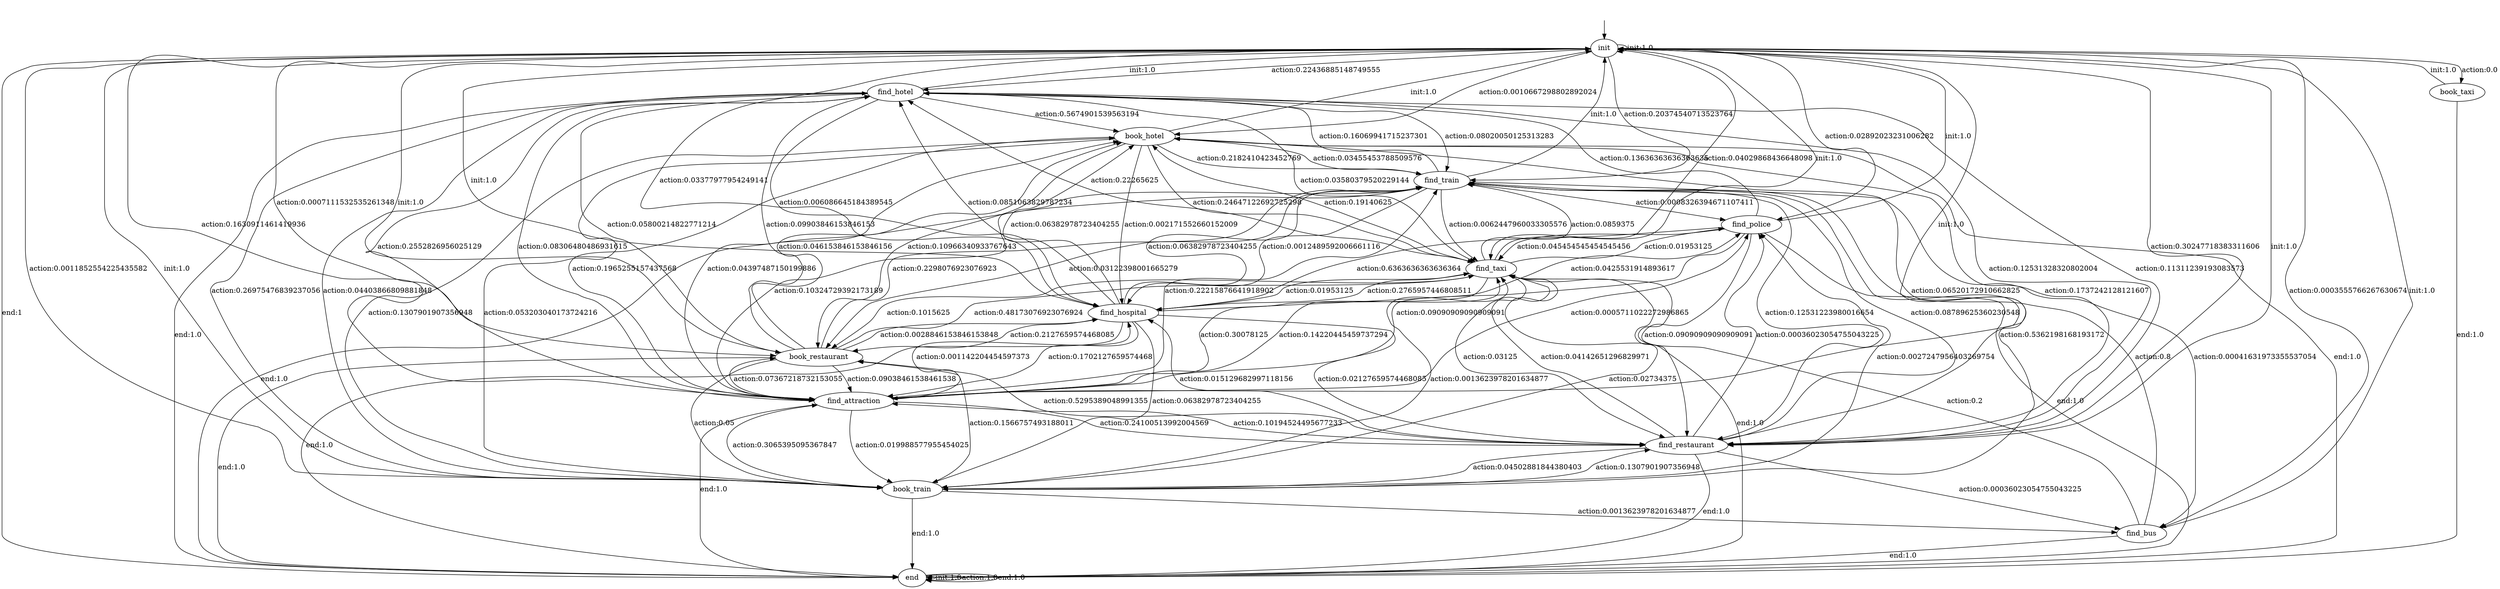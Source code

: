 digraph learned_mdp {
s0 [label="init"];
s1 [label="find_hotel"];
s2 [label="book_hotel"];
s3 [label="find_train"];
s4 [label="book_train"];
s5 [label="find_attraction"];
s6 [label="find_restaurant"];
s7 [label="book_restaurant"];
s8 [label="find_hospital"];
s9 [label="book_taxi"];
s10 [label="find_taxi"];
s11 [label="find_bus"];
s12 [label="find_police"];
s13 [label="end"];
s0 -> s0  [label="init:1.0"];
s0 -> s1  [label="action:0.22436885148749555"];
s0 -> s2  [label="action:0.0010667298802892024"];
s0 -> s3  [label="action:0.20374540713523764"];
s0 -> s4  [label="action:0.0011852554225435582"];
s0 -> s5  [label="action:0.1630911461419936"];
s0 -> s6  [label="action:0.30247718383311606"];
s0 -> s7  [label="action:0.0007111532535261348"];
s0 -> s8  [label="action:0.03377977954249141"];
s0 -> s9  [label="action:0.0"];
s0 -> s10  [label="action:0.04029868436648098"];
s0 -> s11  [label="action:0.0003555766267630674"];
s0 -> s12  [label="action:0.02892023231006282"];
s0 -> s13  [label="end:1"];
s1 -> s0  [label="init:1.0"];
s1 -> s2  [label="action:0.5674901539563194"];
s1 -> s3  [label="action:0.08020050125313283"];
s1 -> s4  [label="action:0.04403866809881848"];
s1 -> s5  [label="action:0.08306480486931615"];
s1 -> s6  [label="action:0.12531328320802004"];
s1 -> s7  [label="action:0.05800214822771214"];
s1 -> s8  [label="action:0.006086645184389545"];
s1 -> s10  [label="action:0.03580379520229144"];
s1 -> s13 [label="end:1.0"];
s2 -> s0  [label="init:1.0"];
s2 -> s3  [label="action:0.2182410423452769"];
s2 -> s4  [label="action:0.053203040173724216"];
s2 -> s5  [label="action:0.1965255157437568"];
s2 -> s6  [label="action:0.1737242128121607"];
s2 -> s7  [label="action:0.10966340933767643"];
s2 -> s8  [label="action:0.002171552660152009"];
s2 -> s10  [label="action:0.24647122692725298"];
s2 -> s13 [label="end:1.0"];
s3 -> s0  [label="init:1.0"];
s3 -> s1  [label="action:0.16069941715237301"];
s3 -> s2  [label="action:0.03455453788509576"];
s3 -> s4  [label="action:0.5362198168193172"];
s3 -> s5  [label="action:0.10324729392173189"];
s3 -> s6  [label="action:0.12531223980016654"];
s3 -> s7  [label="action:0.03122398001665279"];
s3 -> s8  [label="action:0.0012489592006661116"];
s3 -> s10  [label="action:0.0062447960033305576"];
s3 -> s11  [label="action:0.00041631973355537054"];
s3 -> s12  [label="action:0.0008326394671107411"];
s3 -> s13 [label="end:1.0"];
s4 -> s0  [label="init:1.0"];
s4 -> s1  [label="action:0.26975476839237056"];
s4 -> s2  [label="action:0.1307901907356948"];
s4 -> s5  [label="action:0.3065395095367847"];
s4 -> s6  [label="action:0.1307901907356948"];
s4 -> s7  [label="action:0.1566757493188011"];
s4 -> s10  [label="action:0.0013623978201634877"];
s4 -> s11  [label="action:0.0013623978201634877"];
s4 -> s12  [label="action:0.0027247956403269754"];
s4 -> s13 [label="end:1.0"];
s5 -> s0  [label="init:1.0"];
s5 -> s1  [label="action:0.2552826956025129"];
s5 -> s2  [label="action:0.04397487150199886"];
s5 -> s3  [label="action:0.22215876641918902"];
s5 -> s4  [label="action:0.019988577955454025"];
s5 -> s6  [label="action:0.24100513992004569"];
s5 -> s7  [label="action:0.07367218732153055"];
s5 -> s8  [label="action:0.001142204454597373"];
s5 -> s10  [label="action:0.14220445459737294"];
s5 -> s12  [label="action:0.0005711022272986865"];
s5 -> s13 [label="end:1.0"];
s6 -> s0  [label="init:1.0"];
s6 -> s1  [label="action:0.11311239193083573"];
s6 -> s2  [label="action:0.06520172910662825"];
s6 -> s3  [label="action:0.08789625360230548"];
s6 -> s4  [label="action:0.04502881844380403"];
s6 -> s5  [label="action:0.10194524495677233"];
s6 -> s7  [label="action:0.5295389048991355"];
s6 -> s8  [label="action:0.015129682997118156"];
s6 -> s10  [label="action:0.04142651296829971"];
s6 -> s11  [label="action:0.00036023054755043225"];
s6 -> s12  [label="action:0.00036023054755043225"];
s6 -> s13 [label="end:1.0"];
s7 -> s0  [label="init:1.0"];
s7 -> s1  [label="action:0.09903846153846153"];
s7 -> s2  [label="action:0.046153846153846156"];
s7 -> s3  [label="action:0.2298076923076923"];
s7 -> s4  [label="action:0.05"];
s7 -> s5  [label="action:0.09038461538461538"];
s7 -> s8  [label="action:0.0028846153846153848"];
s7 -> s10  [label="action:0.48173076923076924"];
s7 -> s13 [label="end:1.0"];
s8 -> s0  [label="init:1.0"];
s8 -> s1  [label="action:0.0851063829787234"];
s8 -> s2  [label="action:0.06382978723404255"];
s8 -> s3  [label="action:0.06382978723404255"];
s8 -> s4  [label="action:0.06382978723404255"];
s8 -> s5  [label="action:0.1702127659574468"];
s8 -> s6  [label="action:0.02127659574468085"];
s8 -> s7  [label="action:0.2127659574468085"];
s8 -> s10  [label="action:0.2765957446808511"];
s8 -> s12  [label="action:0.0425531914893617"];
s8 -> s13 [label="end:1.0"];
s9 -> s0  [label="init:1.0"];
s9 -> s13 [label="end:1.0"];
s10 -> s0  [label="init:1.0"];
s10 -> s1  [label="action:0.22265625"];
s10 -> s2  [label="action:0.19140625"];
s10 -> s3  [label="action:0.0859375"];
s10 -> s4  [label="action:0.02734375"];
s10 -> s5  [label="action:0.30078125"];
s10 -> s6  [label="action:0.03125"];
s10 -> s7  [label="action:0.1015625"];
s10 -> s8  [label="action:0.01953125"];
s10 -> s12  [label="action:0.01953125"];
s10 -> s13 [label="end:1.0"];
s11 -> s0  [label="init:1.0"];
s11 -> s3  [label="action:0.8"];
s11 -> s10  [label="action:0.2"];
s11 -> s13 [label="end:1.0"];
s12 -> s0  [label="init:1.0"];
s12 -> s1  [label="action:0.13636363636363635"];
s12 -> s5  [label="action:0.09090909090909091"];
s12 -> s6  [label="action:0.09090909090909091"];
s12 -> s8  [label="action:0.6363636363636364"];
s12 -> s10  [label="action:0.045454545454545456"];
s12 -> s13 [label="end:1.0"];
s13 -> s13 [label="init:1.0"];
s13 -> s13  [label="action:1.0"];
s13 -> s13  [label="end:1.0"];
__start0 [label="", shape=none];
__start0 -> s0  [label=""];
}
